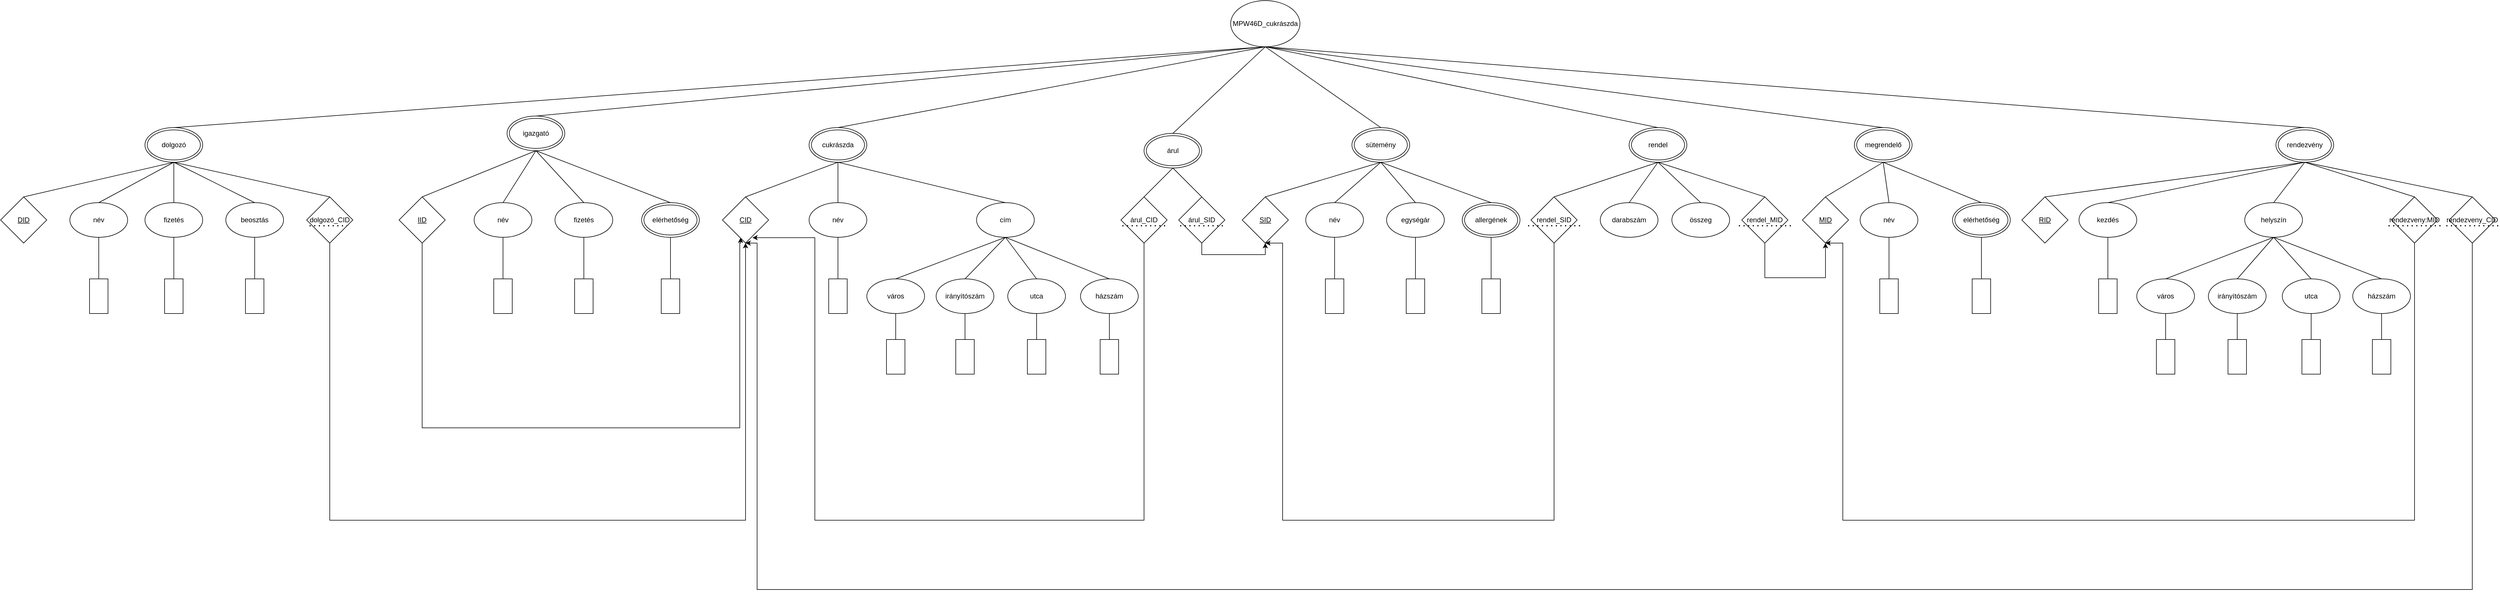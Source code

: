<mxfile version="22.1.5" type="device">
  <diagram name="1 oldal" id="kQyhqsLt1N4-YeRwnBx1">
    <mxGraphModel dx="5624" dy="2320" grid="1" gridSize="10" guides="1" tooltips="1" connect="1" arrows="1" fold="1" page="1" pageScale="1" pageWidth="827" pageHeight="1169" math="0" shadow="0">
      <root>
        <mxCell id="0" />
        <mxCell id="1" parent="0" />
        <mxCell id="gRaJhLfHDioGuFZC0slq-1" value="MPW46D_cukrászda" style="ellipse;whiteSpace=wrap;html=1;" vertex="1" parent="1">
          <mxGeometry x="790" y="20" width="120" height="80" as="geometry" />
        </mxCell>
        <mxCell id="gRaJhLfHDioGuFZC0slq-80" style="rounded=0;orthogonalLoop=1;jettySize=auto;html=1;exitX=0.5;exitY=0;exitDx=0;exitDy=0;entryX=0.5;entryY=1;entryDx=0;entryDy=0;endArrow=none;endFill=0;" edge="1" parent="1" source="gRaJhLfHDioGuFZC0slq-2" target="gRaJhLfHDioGuFZC0slq-10">
          <mxGeometry relative="1" as="geometry" />
        </mxCell>
        <mxCell id="gRaJhLfHDioGuFZC0slq-2" value="név" style="ellipse;whiteSpace=wrap;html=1;" vertex="1" parent="1">
          <mxGeometry x="60" y="370" width="100" height="60" as="geometry" />
        </mxCell>
        <mxCell id="gRaJhLfHDioGuFZC0slq-81" style="rounded=0;orthogonalLoop=1;jettySize=auto;html=1;exitX=0.5;exitY=0;exitDx=0;exitDy=0;entryX=0.5;entryY=1;entryDx=0;entryDy=0;endArrow=none;endFill=0;" edge="1" parent="1" source="gRaJhLfHDioGuFZC0slq-3" target="gRaJhLfHDioGuFZC0slq-10">
          <mxGeometry relative="1" as="geometry">
            <mxPoint x="200" y="320" as="targetPoint" />
          </mxGeometry>
        </mxCell>
        <mxCell id="gRaJhLfHDioGuFZC0slq-3" value="cím" style="ellipse;whiteSpace=wrap;html=1;" vertex="1" parent="1">
          <mxGeometry x="350" y="370" width="100" height="60" as="geometry" />
        </mxCell>
        <mxCell id="gRaJhLfHDioGuFZC0slq-63" style="rounded=0;orthogonalLoop=1;jettySize=auto;html=1;exitX=0.5;exitY=0;exitDx=0;exitDy=0;entryX=0.5;entryY=1;entryDx=0;entryDy=0;endArrow=none;endFill=0;" edge="1" parent="1" source="gRaJhLfHDioGuFZC0slq-4" target="gRaJhLfHDioGuFZC0slq-7">
          <mxGeometry relative="1" as="geometry" />
        </mxCell>
        <mxCell id="gRaJhLfHDioGuFZC0slq-4" value="név" style="ellipse;whiteSpace=wrap;html=1;" vertex="1" parent="1">
          <mxGeometry x="1880" y="370" width="100" height="60" as="geometry" />
        </mxCell>
        <mxCell id="gRaJhLfHDioGuFZC0slq-53" style="rounded=0;orthogonalLoop=1;jettySize=auto;html=1;exitX=0.5;exitY=0;exitDx=0;exitDy=0;entryX=0.5;entryY=1;entryDx=0;entryDy=0;endArrow=none;endFill=0;" edge="1" parent="1" source="gRaJhLfHDioGuFZC0slq-5" target="gRaJhLfHDioGuFZC0slq-8">
          <mxGeometry relative="1" as="geometry" />
        </mxCell>
        <mxCell id="gRaJhLfHDioGuFZC0slq-5" value="helyszín" style="ellipse;whiteSpace=wrap;html=1;" vertex="1" parent="1">
          <mxGeometry x="2546" y="370" width="100" height="60" as="geometry" />
        </mxCell>
        <mxCell id="gRaJhLfHDioGuFZC0slq-52" style="rounded=0;orthogonalLoop=1;jettySize=auto;html=1;exitX=0.5;exitY=0;exitDx=0;exitDy=0;entryX=0.5;entryY=1;entryDx=0;entryDy=0;endArrow=none;endFill=0;" edge="1" parent="1" source="gRaJhLfHDioGuFZC0slq-6" target="gRaJhLfHDioGuFZC0slq-8">
          <mxGeometry relative="1" as="geometry" />
        </mxCell>
        <mxCell id="gRaJhLfHDioGuFZC0slq-6" value="kezdés" style="ellipse;whiteSpace=wrap;html=1;" vertex="1" parent="1">
          <mxGeometry x="2259" y="370" width="100" height="60" as="geometry" />
        </mxCell>
        <mxCell id="gRaJhLfHDioGuFZC0slq-100" style="rounded=0;orthogonalLoop=1;jettySize=auto;html=1;exitX=0.5;exitY=0;exitDx=0;exitDy=0;entryX=0.5;entryY=1;entryDx=0;entryDy=0;endArrow=none;endFill=0;" edge="1" parent="1" source="gRaJhLfHDioGuFZC0slq-7" target="gRaJhLfHDioGuFZC0slq-1">
          <mxGeometry relative="1" as="geometry" />
        </mxCell>
        <mxCell id="gRaJhLfHDioGuFZC0slq-7" value="megrendelő" style="ellipse;shape=doubleEllipse;whiteSpace=wrap;html=1;" vertex="1" parent="1">
          <mxGeometry x="1870" y="240" width="100" height="60" as="geometry" />
        </mxCell>
        <mxCell id="gRaJhLfHDioGuFZC0slq-101" style="rounded=0;orthogonalLoop=1;jettySize=auto;html=1;exitX=0.5;exitY=0;exitDx=0;exitDy=0;entryX=0.5;entryY=1;entryDx=0;entryDy=0;endArrow=none;endFill=0;" edge="1" parent="1" source="gRaJhLfHDioGuFZC0slq-8" target="gRaJhLfHDioGuFZC0slq-1">
          <mxGeometry relative="1" as="geometry" />
        </mxCell>
        <mxCell id="gRaJhLfHDioGuFZC0slq-8" value="rendezvény" style="ellipse;shape=doubleEllipse;whiteSpace=wrap;html=1;" vertex="1" parent="1">
          <mxGeometry x="2600" y="240" width="100" height="60" as="geometry" />
        </mxCell>
        <mxCell id="gRaJhLfHDioGuFZC0slq-98" style="rounded=0;orthogonalLoop=1;jettySize=auto;html=1;exitX=0.5;exitY=0;exitDx=0;exitDy=0;entryX=0.5;entryY=1;entryDx=0;entryDy=0;endArrow=none;endFill=0;" edge="1" parent="1" source="gRaJhLfHDioGuFZC0slq-9" target="gRaJhLfHDioGuFZC0slq-1">
          <mxGeometry relative="1" as="geometry" />
        </mxCell>
        <mxCell id="gRaJhLfHDioGuFZC0slq-9" value="sütemény" style="ellipse;shape=doubleEllipse;whiteSpace=wrap;html=1;" vertex="1" parent="1">
          <mxGeometry x="1000" y="240" width="100" height="60" as="geometry" />
        </mxCell>
        <mxCell id="gRaJhLfHDioGuFZC0slq-96" style="rounded=0;orthogonalLoop=1;jettySize=auto;html=1;exitX=0.5;exitY=0;exitDx=0;exitDy=0;entryX=0.5;entryY=1;entryDx=0;entryDy=0;endArrow=none;endFill=0;" edge="1" parent="1" source="gRaJhLfHDioGuFZC0slq-10" target="gRaJhLfHDioGuFZC0slq-1">
          <mxGeometry relative="1" as="geometry" />
        </mxCell>
        <mxCell id="gRaJhLfHDioGuFZC0slq-10" value="cukrászda" style="ellipse;shape=doubleEllipse;whiteSpace=wrap;html=1;" vertex="1" parent="1">
          <mxGeometry x="60" y="240" width="100" height="60" as="geometry" />
        </mxCell>
        <mxCell id="gRaJhLfHDioGuFZC0slq-95" style="rounded=0;orthogonalLoop=1;jettySize=auto;html=1;exitX=0.5;exitY=0;exitDx=0;exitDy=0;entryX=0.5;entryY=1;entryDx=0;entryDy=0;endArrow=none;endFill=0;" edge="1" parent="1" source="gRaJhLfHDioGuFZC0slq-11" target="gRaJhLfHDioGuFZC0slq-1">
          <mxGeometry relative="1" as="geometry" />
        </mxCell>
        <mxCell id="gRaJhLfHDioGuFZC0slq-11" value="igazgató" style="ellipse;shape=doubleEllipse;whiteSpace=wrap;html=1;" vertex="1" parent="1">
          <mxGeometry x="-463" y="220" width="100" height="60" as="geometry" />
        </mxCell>
        <mxCell id="gRaJhLfHDioGuFZC0slq-94" style="rounded=0;orthogonalLoop=1;jettySize=auto;html=1;exitX=0.5;exitY=0;exitDx=0;exitDy=0;entryX=0.5;entryY=1;entryDx=0;entryDy=0;endArrow=none;endFill=0;" edge="1" parent="1" source="gRaJhLfHDioGuFZC0slq-12" target="gRaJhLfHDioGuFZC0slq-1">
          <mxGeometry relative="1" as="geometry" />
        </mxCell>
        <mxCell id="gRaJhLfHDioGuFZC0slq-12" value="dolgozó" style="ellipse;shape=doubleEllipse;whiteSpace=wrap;html=1;" vertex="1" parent="1">
          <mxGeometry x="-1090" y="240" width="100" height="60" as="geometry" />
        </mxCell>
        <mxCell id="gRaJhLfHDioGuFZC0slq-99" style="rounded=0;orthogonalLoop=1;jettySize=auto;html=1;exitX=0.5;exitY=0;exitDx=0;exitDy=0;entryX=0.5;entryY=1;entryDx=0;entryDy=0;endArrow=none;endFill=0;" edge="1" parent="1" source="gRaJhLfHDioGuFZC0slq-13" target="gRaJhLfHDioGuFZC0slq-1">
          <mxGeometry relative="1" as="geometry" />
        </mxCell>
        <mxCell id="gRaJhLfHDioGuFZC0slq-13" value="rendel" style="ellipse;shape=doubleEllipse;whiteSpace=wrap;html=1;" vertex="1" parent="1">
          <mxGeometry x="1480" y="240" width="100" height="60" as="geometry" />
        </mxCell>
        <mxCell id="gRaJhLfHDioGuFZC0slq-25" style="rounded=0;orthogonalLoop=1;jettySize=auto;html=1;exitX=0.5;exitY=0;exitDx=0;exitDy=0;entryX=0.5;entryY=1;entryDx=0;entryDy=0;endArrow=none;endFill=0;" edge="1" parent="1" source="gRaJhLfHDioGuFZC0slq-15" target="gRaJhLfHDioGuFZC0slq-12">
          <mxGeometry relative="1" as="geometry" />
        </mxCell>
        <mxCell id="gRaJhLfHDioGuFZC0slq-15" value="&lt;u&gt;DID&lt;/u&gt;" style="rhombus;whiteSpace=wrap;html=1;" vertex="1" parent="1">
          <mxGeometry x="-1340" y="360" width="80" height="80" as="geometry" />
        </mxCell>
        <mxCell id="gRaJhLfHDioGuFZC0slq-27" style="rounded=0;orthogonalLoop=1;jettySize=auto;html=1;exitX=0.5;exitY=0;exitDx=0;exitDy=0;entryX=0.5;entryY=1;entryDx=0;entryDy=0;endArrow=none;endFill=0;" edge="1" parent="1" source="gRaJhLfHDioGuFZC0slq-16" target="gRaJhLfHDioGuFZC0slq-11">
          <mxGeometry relative="1" as="geometry" />
        </mxCell>
        <mxCell id="gRaJhLfHDioGuFZC0slq-51" style="edgeStyle=orthogonalEdgeStyle;rounded=0;orthogonalLoop=1;jettySize=auto;html=1;exitX=0.5;exitY=1;exitDx=0;exitDy=0;entryX=0.393;entryY=0.883;entryDx=0;entryDy=0;entryPerimeter=0;" edge="1" parent="1" source="gRaJhLfHDioGuFZC0slq-16" target="gRaJhLfHDioGuFZC0slq-17">
          <mxGeometry relative="1" as="geometry">
            <Array as="points">
              <mxPoint x="-610" y="760" />
              <mxPoint x="-60" y="760" />
              <mxPoint x="-60" y="440" />
            </Array>
          </mxGeometry>
        </mxCell>
        <mxCell id="gRaJhLfHDioGuFZC0slq-16" value="&lt;u&gt;IID&lt;/u&gt;" style="rhombus;whiteSpace=wrap;html=1;" vertex="1" parent="1">
          <mxGeometry x="-650" y="360" width="80" height="80" as="geometry" />
        </mxCell>
        <mxCell id="gRaJhLfHDioGuFZC0slq-28" style="rounded=0;orthogonalLoop=1;jettySize=auto;html=1;exitX=0.5;exitY=0;exitDx=0;exitDy=0;entryX=0.5;entryY=1;entryDx=0;entryDy=0;endArrow=none;endFill=0;" edge="1" parent="1" source="gRaJhLfHDioGuFZC0slq-17" target="gRaJhLfHDioGuFZC0slq-10">
          <mxGeometry relative="1" as="geometry" />
        </mxCell>
        <mxCell id="gRaJhLfHDioGuFZC0slq-17" value="&lt;u&gt;CID&lt;/u&gt;" style="rhombus;whiteSpace=wrap;html=1;" vertex="1" parent="1">
          <mxGeometry x="-90" y="360" width="80" height="80" as="geometry" />
        </mxCell>
        <mxCell id="gRaJhLfHDioGuFZC0slq-29" style="rounded=0;orthogonalLoop=1;jettySize=auto;html=1;exitX=0.5;exitY=0;exitDx=0;exitDy=0;entryX=0.5;entryY=1;entryDx=0;entryDy=0;endArrow=none;endFill=0;" edge="1" parent="1" source="gRaJhLfHDioGuFZC0slq-18" target="gRaJhLfHDioGuFZC0slq-9">
          <mxGeometry relative="1" as="geometry" />
        </mxCell>
        <mxCell id="gRaJhLfHDioGuFZC0slq-18" value="&lt;u&gt;SID&lt;/u&gt;" style="rhombus;whiteSpace=wrap;html=1;" vertex="1" parent="1">
          <mxGeometry x="810" y="360" width="80" height="80" as="geometry" />
        </mxCell>
        <mxCell id="gRaJhLfHDioGuFZC0slq-30" style="rounded=0;orthogonalLoop=1;jettySize=auto;html=1;exitX=0.5;exitY=0;exitDx=0;exitDy=0;entryX=0.5;entryY=1;entryDx=0;entryDy=0;endArrow=none;endFill=0;" edge="1" parent="1" source="gRaJhLfHDioGuFZC0slq-19" target="gRaJhLfHDioGuFZC0slq-7">
          <mxGeometry relative="1" as="geometry" />
        </mxCell>
        <mxCell id="gRaJhLfHDioGuFZC0slq-19" value="&lt;u&gt;MID&lt;/u&gt;" style="rhombus;whiteSpace=wrap;html=1;" vertex="1" parent="1">
          <mxGeometry x="1780" y="360" width="80" height="80" as="geometry" />
        </mxCell>
        <mxCell id="gRaJhLfHDioGuFZC0slq-31" style="rounded=0;orthogonalLoop=1;jettySize=auto;html=1;exitX=0.5;exitY=0;exitDx=0;exitDy=0;entryX=0.5;entryY=1;entryDx=0;entryDy=0;endArrow=none;endFill=0;" edge="1" parent="1" source="gRaJhLfHDioGuFZC0slq-20" target="gRaJhLfHDioGuFZC0slq-8">
          <mxGeometry relative="1" as="geometry" />
        </mxCell>
        <mxCell id="gRaJhLfHDioGuFZC0slq-20" value="&lt;u&gt;RID&lt;/u&gt;" style="rhombus;whiteSpace=wrap;html=1;" vertex="1" parent="1">
          <mxGeometry x="2160" y="360" width="80" height="80" as="geometry" />
        </mxCell>
        <mxCell id="gRaJhLfHDioGuFZC0slq-22" style="edgeStyle=orthogonalEdgeStyle;rounded=0;orthogonalLoop=1;jettySize=auto;html=1;exitX=0.5;exitY=1;exitDx=0;exitDy=0;entryX=0.5;entryY=1;entryDx=0;entryDy=0;" edge="1" parent="1" source="gRaJhLfHDioGuFZC0slq-21" target="gRaJhLfHDioGuFZC0slq-17">
          <mxGeometry relative="1" as="geometry">
            <Array as="points">
              <mxPoint x="-770" y="920" />
              <mxPoint x="-50" y="920" />
            </Array>
          </mxGeometry>
        </mxCell>
        <mxCell id="gRaJhLfHDioGuFZC0slq-26" style="rounded=0;orthogonalLoop=1;jettySize=auto;html=1;exitX=0.5;exitY=0;exitDx=0;exitDy=0;entryX=0.5;entryY=1;entryDx=0;entryDy=0;endArrow=none;endFill=0;" edge="1" parent="1" source="gRaJhLfHDioGuFZC0slq-21" target="gRaJhLfHDioGuFZC0slq-12">
          <mxGeometry relative="1" as="geometry" />
        </mxCell>
        <mxCell id="gRaJhLfHDioGuFZC0slq-21" value="dolgozó_CID" style="rhombus;whiteSpace=wrap;html=1;" vertex="1" parent="1">
          <mxGeometry x="-810" y="360" width="80" height="80" as="geometry" />
        </mxCell>
        <mxCell id="gRaJhLfHDioGuFZC0slq-97" style="rounded=0;orthogonalLoop=1;jettySize=auto;html=1;exitX=0.5;exitY=0;exitDx=0;exitDy=0;entryX=0.5;entryY=1;entryDx=0;entryDy=0;endArrow=none;endFill=0;" edge="1" parent="1" source="gRaJhLfHDioGuFZC0slq-23" target="gRaJhLfHDioGuFZC0slq-1">
          <mxGeometry relative="1" as="geometry" />
        </mxCell>
        <mxCell id="gRaJhLfHDioGuFZC0slq-23" value="árul" style="ellipse;shape=doubleEllipse;whiteSpace=wrap;html=1;" vertex="1" parent="1">
          <mxGeometry x="640" y="250" width="100" height="60" as="geometry" />
        </mxCell>
        <mxCell id="gRaJhLfHDioGuFZC0slq-34" style="rounded=0;orthogonalLoop=1;jettySize=auto;html=1;exitX=0.5;exitY=0;exitDx=0;exitDy=0;entryX=0.5;entryY=1;entryDx=0;entryDy=0;endArrow=none;endFill=0;" edge="1" parent="1" source="gRaJhLfHDioGuFZC0slq-32" target="gRaJhLfHDioGuFZC0slq-23">
          <mxGeometry relative="1" as="geometry" />
        </mxCell>
        <mxCell id="gRaJhLfHDioGuFZC0slq-38" style="edgeStyle=orthogonalEdgeStyle;rounded=0;orthogonalLoop=1;jettySize=auto;html=1;exitX=0.5;exitY=1;exitDx=0;exitDy=0;entryX=0.649;entryY=0.883;entryDx=0;entryDy=0;entryPerimeter=0;" edge="1" parent="1" source="gRaJhLfHDioGuFZC0slq-32" target="gRaJhLfHDioGuFZC0slq-17">
          <mxGeometry relative="1" as="geometry">
            <Array as="points">
              <mxPoint x="640" y="920" />
              <mxPoint x="70" y="920" />
              <mxPoint x="70" y="431" />
            </Array>
          </mxGeometry>
        </mxCell>
        <mxCell id="gRaJhLfHDioGuFZC0slq-32" value="árul_CID" style="rhombus;whiteSpace=wrap;html=1;" vertex="1" parent="1">
          <mxGeometry x="600" y="360" width="80" height="80" as="geometry" />
        </mxCell>
        <mxCell id="gRaJhLfHDioGuFZC0slq-35" style="rounded=0;orthogonalLoop=1;jettySize=auto;html=1;exitX=0.5;exitY=0;exitDx=0;exitDy=0;endArrow=none;endFill=0;entryX=0.5;entryY=1;entryDx=0;entryDy=0;" edge="1" parent="1" source="gRaJhLfHDioGuFZC0slq-33" target="gRaJhLfHDioGuFZC0slq-23">
          <mxGeometry relative="1" as="geometry" />
        </mxCell>
        <mxCell id="gRaJhLfHDioGuFZC0slq-37" style="edgeStyle=orthogonalEdgeStyle;rounded=0;orthogonalLoop=1;jettySize=auto;html=1;exitX=0.5;exitY=1;exitDx=0;exitDy=0;entryX=0.5;entryY=1;entryDx=0;entryDy=0;" edge="1" parent="1" source="gRaJhLfHDioGuFZC0slq-33" target="gRaJhLfHDioGuFZC0slq-18">
          <mxGeometry relative="1" as="geometry" />
        </mxCell>
        <mxCell id="gRaJhLfHDioGuFZC0slq-33" value="árul_SID" style="rhombus;whiteSpace=wrap;html=1;" vertex="1" parent="1">
          <mxGeometry x="700" y="360" width="80" height="80" as="geometry" />
        </mxCell>
        <mxCell id="gRaJhLfHDioGuFZC0slq-41" style="rounded=0;orthogonalLoop=1;jettySize=auto;html=1;exitX=0.5;exitY=0;exitDx=0;exitDy=0;entryX=0.5;entryY=1;entryDx=0;entryDy=0;endArrow=none;endFill=0;" edge="1" parent="1" source="gRaJhLfHDioGuFZC0slq-39" target="gRaJhLfHDioGuFZC0slq-13">
          <mxGeometry relative="1" as="geometry" />
        </mxCell>
        <mxCell id="gRaJhLfHDioGuFZC0slq-43" style="edgeStyle=orthogonalEdgeStyle;rounded=0;orthogonalLoop=1;jettySize=auto;html=1;exitX=0.5;exitY=1;exitDx=0;exitDy=0;entryX=0.5;entryY=1;entryDx=0;entryDy=0;" edge="1" parent="1" source="gRaJhLfHDioGuFZC0slq-39" target="gRaJhLfHDioGuFZC0slq-18">
          <mxGeometry relative="1" as="geometry">
            <Array as="points">
              <mxPoint x="1350" y="920" />
              <mxPoint x="880" y="920" />
              <mxPoint x="880" y="440" />
            </Array>
          </mxGeometry>
        </mxCell>
        <mxCell id="gRaJhLfHDioGuFZC0slq-39" value="rendel_SID" style="rhombus;whiteSpace=wrap;html=1;" vertex="1" parent="1">
          <mxGeometry x="1310" y="360" width="80" height="80" as="geometry" />
        </mxCell>
        <mxCell id="gRaJhLfHDioGuFZC0slq-42" style="rounded=0;orthogonalLoop=1;jettySize=auto;html=1;exitX=0.5;exitY=0;exitDx=0;exitDy=0;endArrow=none;endFill=0;entryX=0.5;entryY=1;entryDx=0;entryDy=0;" edge="1" parent="1" source="gRaJhLfHDioGuFZC0slq-40" target="gRaJhLfHDioGuFZC0slq-13">
          <mxGeometry relative="1" as="geometry">
            <mxPoint x="1180" y="320" as="targetPoint" />
          </mxGeometry>
        </mxCell>
        <mxCell id="gRaJhLfHDioGuFZC0slq-44" style="edgeStyle=orthogonalEdgeStyle;rounded=0;orthogonalLoop=1;jettySize=auto;html=1;exitX=0.5;exitY=1;exitDx=0;exitDy=0;entryX=0.5;entryY=1;entryDx=0;entryDy=0;" edge="1" parent="1" source="gRaJhLfHDioGuFZC0slq-40" target="gRaJhLfHDioGuFZC0slq-19">
          <mxGeometry relative="1" as="geometry">
            <Array as="points">
              <mxPoint x="1715" y="500" />
              <mxPoint x="1820" y="500" />
            </Array>
          </mxGeometry>
        </mxCell>
        <mxCell id="gRaJhLfHDioGuFZC0slq-40" value="rendel_MID" style="rhombus;whiteSpace=wrap;html=1;" vertex="1" parent="1">
          <mxGeometry x="1675" y="360" width="80" height="80" as="geometry" />
        </mxCell>
        <mxCell id="gRaJhLfHDioGuFZC0slq-46" style="rounded=0;orthogonalLoop=1;jettySize=auto;html=1;exitX=0.5;exitY=0;exitDx=0;exitDy=0;entryX=0.5;entryY=1;entryDx=0;entryDy=0;endArrow=none;endFill=0;" edge="1" parent="1" source="gRaJhLfHDioGuFZC0slq-45" target="gRaJhLfHDioGuFZC0slq-8">
          <mxGeometry relative="1" as="geometry" />
        </mxCell>
        <mxCell id="gRaJhLfHDioGuFZC0slq-47" style="edgeStyle=orthogonalEdgeStyle;rounded=0;orthogonalLoop=1;jettySize=auto;html=1;exitX=0.5;exitY=1;exitDx=0;exitDy=0;entryX=0.5;entryY=1;entryDx=0;entryDy=0;" edge="1" parent="1" source="gRaJhLfHDioGuFZC0slq-45" target="gRaJhLfHDioGuFZC0slq-19">
          <mxGeometry relative="1" as="geometry">
            <Array as="points">
              <mxPoint x="2840" y="920" />
              <mxPoint x="1850" y="920" />
              <mxPoint x="1850" y="440" />
            </Array>
          </mxGeometry>
        </mxCell>
        <mxCell id="gRaJhLfHDioGuFZC0slq-45" value="rendezveny:MID" style="rhombus;whiteSpace=wrap;html=1;" vertex="1" parent="1">
          <mxGeometry x="2800" y="360" width="80" height="80" as="geometry" />
        </mxCell>
        <mxCell id="gRaJhLfHDioGuFZC0slq-49" style="rounded=0;orthogonalLoop=1;jettySize=auto;html=1;exitX=0.5;exitY=0;exitDx=0;exitDy=0;entryX=0.5;entryY=1;entryDx=0;entryDy=0;endArrow=none;endFill=0;" edge="1" parent="1" source="gRaJhLfHDioGuFZC0slq-48" target="gRaJhLfHDioGuFZC0slq-8">
          <mxGeometry relative="1" as="geometry" />
        </mxCell>
        <mxCell id="gRaJhLfHDioGuFZC0slq-50" style="edgeStyle=orthogonalEdgeStyle;rounded=0;orthogonalLoop=1;jettySize=auto;html=1;exitX=0.5;exitY=1;exitDx=0;exitDy=0;entryX=0.5;entryY=1;entryDx=0;entryDy=0;" edge="1" parent="1" source="gRaJhLfHDioGuFZC0slq-48" target="gRaJhLfHDioGuFZC0slq-17">
          <mxGeometry relative="1" as="geometry">
            <Array as="points">
              <mxPoint x="2940" y="1040" />
              <mxPoint x="-30" y="1040" />
              <mxPoint x="-30" y="440" />
            </Array>
          </mxGeometry>
        </mxCell>
        <mxCell id="gRaJhLfHDioGuFZC0slq-48" value="rendezveny_CID" style="rhombus;whiteSpace=wrap;html=1;" vertex="1" parent="1">
          <mxGeometry x="2900" y="360" width="80" height="80" as="geometry" />
        </mxCell>
        <mxCell id="gRaJhLfHDioGuFZC0slq-61" style="rounded=0;orthogonalLoop=1;jettySize=auto;html=1;exitX=0.5;exitY=0;exitDx=0;exitDy=0;endArrow=none;endFill=0;entryX=0.5;entryY=1;entryDx=0;entryDy=0;" edge="1" parent="1" source="gRaJhLfHDioGuFZC0slq-54" target="gRaJhLfHDioGuFZC0slq-5">
          <mxGeometry relative="1" as="geometry">
            <mxPoint x="2620" y="415" as="targetPoint" />
          </mxGeometry>
        </mxCell>
        <mxCell id="gRaJhLfHDioGuFZC0slq-54" value="házszám" style="ellipse;whiteSpace=wrap;html=1;" vertex="1" parent="1">
          <mxGeometry x="2733" y="502" width="100" height="60" as="geometry" />
        </mxCell>
        <mxCell id="gRaJhLfHDioGuFZC0slq-60" style="rounded=0;orthogonalLoop=1;jettySize=auto;html=1;exitX=0.5;exitY=0;exitDx=0;exitDy=0;endArrow=none;endFill=0;entryX=0.5;entryY=1;entryDx=0;entryDy=0;" edge="1" parent="1" source="gRaJhLfHDioGuFZC0slq-55" target="gRaJhLfHDioGuFZC0slq-5">
          <mxGeometry relative="1" as="geometry">
            <mxPoint x="2620" y="415" as="targetPoint" />
          </mxGeometry>
        </mxCell>
        <mxCell id="gRaJhLfHDioGuFZC0slq-55" value="utca" style="ellipse;whiteSpace=wrap;html=1;" vertex="1" parent="1">
          <mxGeometry x="2611" y="502" width="100" height="60" as="geometry" />
        </mxCell>
        <mxCell id="gRaJhLfHDioGuFZC0slq-59" style="rounded=0;orthogonalLoop=1;jettySize=auto;html=1;exitX=0.5;exitY=0;exitDx=0;exitDy=0;endArrow=none;endFill=0;entryX=0.5;entryY=1;entryDx=0;entryDy=0;" edge="1" parent="1" source="gRaJhLfHDioGuFZC0slq-56" target="gRaJhLfHDioGuFZC0slq-5">
          <mxGeometry relative="1" as="geometry">
            <mxPoint x="2620" y="415" as="targetPoint" />
          </mxGeometry>
        </mxCell>
        <mxCell id="gRaJhLfHDioGuFZC0slq-56" value="irányítószám" style="ellipse;whiteSpace=wrap;html=1;" vertex="1" parent="1">
          <mxGeometry x="2483" y="502" width="100" height="60" as="geometry" />
        </mxCell>
        <mxCell id="gRaJhLfHDioGuFZC0slq-58" style="rounded=0;orthogonalLoop=1;jettySize=auto;html=1;exitX=0.5;exitY=0;exitDx=0;exitDy=0;entryX=0.5;entryY=1;entryDx=0;entryDy=0;endArrow=none;endFill=0;" edge="1" parent="1" source="gRaJhLfHDioGuFZC0slq-57" target="gRaJhLfHDioGuFZC0slq-5">
          <mxGeometry relative="1" as="geometry" />
        </mxCell>
        <mxCell id="gRaJhLfHDioGuFZC0slq-57" value="város" style="ellipse;whiteSpace=wrap;html=1;" vertex="1" parent="1">
          <mxGeometry x="2359" y="502" width="100" height="60" as="geometry" />
        </mxCell>
        <mxCell id="gRaJhLfHDioGuFZC0slq-64" style="rounded=0;orthogonalLoop=1;jettySize=auto;html=1;exitX=0.5;exitY=0;exitDx=0;exitDy=0;entryX=0.5;entryY=1;entryDx=0;entryDy=0;endArrow=none;endFill=0;" edge="1" parent="1" source="gRaJhLfHDioGuFZC0slq-62" target="gRaJhLfHDioGuFZC0slq-7">
          <mxGeometry relative="1" as="geometry" />
        </mxCell>
        <mxCell id="gRaJhLfHDioGuFZC0slq-62" value="elérhetőség" style="ellipse;shape=doubleEllipse;whiteSpace=wrap;html=1;" vertex="1" parent="1">
          <mxGeometry x="2040" y="370" width="100" height="60" as="geometry" />
        </mxCell>
        <mxCell id="gRaJhLfHDioGuFZC0slq-69" style="rounded=0;orthogonalLoop=1;jettySize=auto;html=1;exitX=0.5;exitY=0;exitDx=0;exitDy=0;entryX=0.5;entryY=1;entryDx=0;entryDy=0;endArrow=none;endFill=0;" edge="1" parent="1" source="gRaJhLfHDioGuFZC0slq-65" target="gRaJhLfHDioGuFZC0slq-9">
          <mxGeometry relative="1" as="geometry" />
        </mxCell>
        <mxCell id="gRaJhLfHDioGuFZC0slq-65" value="név" style="ellipse;whiteSpace=wrap;html=1;" vertex="1" parent="1">
          <mxGeometry x="920" y="370" width="100" height="60" as="geometry" />
        </mxCell>
        <mxCell id="gRaJhLfHDioGuFZC0slq-70" style="rounded=0;orthogonalLoop=1;jettySize=auto;html=1;exitX=0.5;exitY=0;exitDx=0;exitDy=0;endArrow=none;endFill=0;entryX=0.5;entryY=1;entryDx=0;entryDy=0;" edge="1" parent="1" source="gRaJhLfHDioGuFZC0slq-66" target="gRaJhLfHDioGuFZC0slq-9">
          <mxGeometry relative="1" as="geometry">
            <mxPoint x="1060" y="340" as="targetPoint" />
          </mxGeometry>
        </mxCell>
        <mxCell id="gRaJhLfHDioGuFZC0slq-66" value="egységár" style="ellipse;whiteSpace=wrap;html=1;" vertex="1" parent="1">
          <mxGeometry x="1060" y="370" width="100" height="60" as="geometry" />
        </mxCell>
        <mxCell id="gRaJhLfHDioGuFZC0slq-77" style="rounded=0;orthogonalLoop=1;jettySize=auto;html=1;exitX=0.5;exitY=0;exitDx=0;exitDy=0;entryX=0.5;entryY=1;entryDx=0;entryDy=0;endArrow=none;endFill=0;" edge="1" parent="1" source="gRaJhLfHDioGuFZC0slq-67" target="gRaJhLfHDioGuFZC0slq-3">
          <mxGeometry relative="1" as="geometry" />
        </mxCell>
        <mxCell id="gRaJhLfHDioGuFZC0slq-67" value="irányítószám" style="ellipse;whiteSpace=wrap;html=1;" vertex="1" parent="1">
          <mxGeometry x="280" y="502" width="100" height="60" as="geometry" />
        </mxCell>
        <mxCell id="gRaJhLfHDioGuFZC0slq-71" style="rounded=0;orthogonalLoop=1;jettySize=auto;html=1;exitX=0.5;exitY=0;exitDx=0;exitDy=0;entryX=0.5;entryY=1;entryDx=0;entryDy=0;endArrow=none;endFill=0;" edge="1" parent="1" source="gRaJhLfHDioGuFZC0slq-68" target="gRaJhLfHDioGuFZC0slq-9">
          <mxGeometry relative="1" as="geometry" />
        </mxCell>
        <mxCell id="gRaJhLfHDioGuFZC0slq-68" value="allergének" style="ellipse;shape=doubleEllipse;whiteSpace=wrap;html=1;" vertex="1" parent="1">
          <mxGeometry x="1191" y="370" width="100" height="60" as="geometry" />
        </mxCell>
        <mxCell id="gRaJhLfHDioGuFZC0slq-76" style="rounded=0;orthogonalLoop=1;jettySize=auto;html=1;exitX=0.5;exitY=0;exitDx=0;exitDy=0;entryX=0.5;entryY=1;entryDx=0;entryDy=0;endArrow=none;endFill=0;" edge="1" parent="1" source="gRaJhLfHDioGuFZC0slq-73" target="gRaJhLfHDioGuFZC0slq-3">
          <mxGeometry relative="1" as="geometry" />
        </mxCell>
        <mxCell id="gRaJhLfHDioGuFZC0slq-73" value="város" style="ellipse;whiteSpace=wrap;html=1;" vertex="1" parent="1">
          <mxGeometry x="160" y="502" width="100" height="60" as="geometry" />
        </mxCell>
        <mxCell id="gRaJhLfHDioGuFZC0slq-78" style="rounded=0;orthogonalLoop=1;jettySize=auto;html=1;exitX=0.5;exitY=0;exitDx=0;exitDy=0;entryX=0.5;entryY=1;entryDx=0;entryDy=0;endArrow=none;endFill=0;" edge="1" parent="1" source="gRaJhLfHDioGuFZC0slq-74" target="gRaJhLfHDioGuFZC0slq-3">
          <mxGeometry relative="1" as="geometry" />
        </mxCell>
        <mxCell id="gRaJhLfHDioGuFZC0slq-74" value="utca" style="ellipse;whiteSpace=wrap;html=1;" vertex="1" parent="1">
          <mxGeometry x="404" y="502" width="100" height="60" as="geometry" />
        </mxCell>
        <mxCell id="gRaJhLfHDioGuFZC0slq-79" style="rounded=0;orthogonalLoop=1;jettySize=auto;html=1;exitX=0.5;exitY=0;exitDx=0;exitDy=0;entryX=0.5;entryY=1;entryDx=0;entryDy=0;endArrow=none;endFill=0;" edge="1" parent="1" source="gRaJhLfHDioGuFZC0slq-75" target="gRaJhLfHDioGuFZC0slq-3">
          <mxGeometry relative="1" as="geometry" />
        </mxCell>
        <mxCell id="gRaJhLfHDioGuFZC0slq-75" value="házszám" style="ellipse;whiteSpace=wrap;html=1;" vertex="1" parent="1">
          <mxGeometry x="530" y="502" width="100" height="60" as="geometry" />
        </mxCell>
        <mxCell id="gRaJhLfHDioGuFZC0slq-85" style="rounded=0;orthogonalLoop=1;jettySize=auto;html=1;exitX=0.5;exitY=0;exitDx=0;exitDy=0;entryX=0.5;entryY=1;entryDx=0;entryDy=0;endArrow=none;endFill=0;" edge="1" parent="1" source="gRaJhLfHDioGuFZC0slq-82" target="gRaJhLfHDioGuFZC0slq-11">
          <mxGeometry relative="1" as="geometry" />
        </mxCell>
        <mxCell id="gRaJhLfHDioGuFZC0slq-82" value="név" style="ellipse;whiteSpace=wrap;html=1;" vertex="1" parent="1">
          <mxGeometry x="-520" y="370" width="100" height="60" as="geometry" />
        </mxCell>
        <mxCell id="gRaJhLfHDioGuFZC0slq-86" style="rounded=0;orthogonalLoop=1;jettySize=auto;html=1;exitX=0.5;exitY=0;exitDx=0;exitDy=0;entryX=0.5;entryY=1;entryDx=0;entryDy=0;endArrow=none;endFill=0;" edge="1" parent="1" source="gRaJhLfHDioGuFZC0slq-83" target="gRaJhLfHDioGuFZC0slq-11">
          <mxGeometry relative="1" as="geometry">
            <mxPoint x="-350" y="310" as="targetPoint" />
          </mxGeometry>
        </mxCell>
        <mxCell id="gRaJhLfHDioGuFZC0slq-83" value="fizetés" style="ellipse;whiteSpace=wrap;html=1;" vertex="1" parent="1">
          <mxGeometry x="-380" y="370" width="100" height="60" as="geometry" />
        </mxCell>
        <mxCell id="gRaJhLfHDioGuFZC0slq-87" style="rounded=0;orthogonalLoop=1;jettySize=auto;html=1;exitX=0.5;exitY=0;exitDx=0;exitDy=0;entryX=0.5;entryY=1;entryDx=0;entryDy=0;endArrow=none;endFill=0;" edge="1" parent="1" source="gRaJhLfHDioGuFZC0slq-84" target="gRaJhLfHDioGuFZC0slq-11">
          <mxGeometry relative="1" as="geometry" />
        </mxCell>
        <mxCell id="gRaJhLfHDioGuFZC0slq-84" value="elérhetőség" style="ellipse;shape=doubleEllipse;whiteSpace=wrap;html=1;" vertex="1" parent="1">
          <mxGeometry x="-230" y="370" width="100" height="60" as="geometry" />
        </mxCell>
        <mxCell id="gRaJhLfHDioGuFZC0slq-91" style="rounded=0;orthogonalLoop=1;jettySize=auto;html=1;exitX=0.5;exitY=0;exitDx=0;exitDy=0;entryX=0.5;entryY=1;entryDx=0;entryDy=0;endArrow=none;endFill=0;" edge="1" parent="1" source="gRaJhLfHDioGuFZC0slq-88" target="gRaJhLfHDioGuFZC0slq-12">
          <mxGeometry relative="1" as="geometry" />
        </mxCell>
        <mxCell id="gRaJhLfHDioGuFZC0slq-88" value="név" style="ellipse;whiteSpace=wrap;html=1;" vertex="1" parent="1">
          <mxGeometry x="-1220" y="370" width="100" height="60" as="geometry" />
        </mxCell>
        <mxCell id="gRaJhLfHDioGuFZC0slq-92" style="rounded=0;orthogonalLoop=1;jettySize=auto;html=1;exitX=0.5;exitY=0;exitDx=0;exitDy=0;entryX=0.5;entryY=1;entryDx=0;entryDy=0;endArrow=none;endFill=0;" edge="1" parent="1" source="gRaJhLfHDioGuFZC0slq-89" target="gRaJhLfHDioGuFZC0slq-12">
          <mxGeometry relative="1" as="geometry" />
        </mxCell>
        <mxCell id="gRaJhLfHDioGuFZC0slq-89" value="fizetés" style="ellipse;whiteSpace=wrap;html=1;" vertex="1" parent="1">
          <mxGeometry x="-1090" y="370" width="100" height="60" as="geometry" />
        </mxCell>
        <mxCell id="gRaJhLfHDioGuFZC0slq-93" style="rounded=0;orthogonalLoop=1;jettySize=auto;html=1;exitX=0.5;exitY=0;exitDx=0;exitDy=0;entryX=0.5;entryY=1;entryDx=0;entryDy=0;endArrow=none;endFill=0;" edge="1" parent="1" source="gRaJhLfHDioGuFZC0slq-90" target="gRaJhLfHDioGuFZC0slq-12">
          <mxGeometry relative="1" as="geometry" />
        </mxCell>
        <mxCell id="gRaJhLfHDioGuFZC0slq-90" value="beosztás" style="ellipse;whiteSpace=wrap;html=1;" vertex="1" parent="1">
          <mxGeometry x="-950" y="370" width="100" height="60" as="geometry" />
        </mxCell>
        <mxCell id="gRaJhLfHDioGuFZC0slq-107" style="edgeStyle=orthogonalEdgeStyle;rounded=0;orthogonalLoop=1;jettySize=auto;html=1;exitX=0.5;exitY=0;exitDx=0;exitDy=0;entryX=0.5;entryY=1;entryDx=0;entryDy=0;endArrow=none;endFill=0;" edge="1" parent="1" source="gRaJhLfHDioGuFZC0slq-102" target="gRaJhLfHDioGuFZC0slq-57">
          <mxGeometry relative="1" as="geometry" />
        </mxCell>
        <mxCell id="gRaJhLfHDioGuFZC0slq-102" value="" style="rounded=0;whiteSpace=wrap;html=1;" vertex="1" parent="1">
          <mxGeometry x="2393" y="607" width="32" height="60" as="geometry" />
        </mxCell>
        <mxCell id="gRaJhLfHDioGuFZC0slq-108" style="edgeStyle=orthogonalEdgeStyle;rounded=0;orthogonalLoop=1;jettySize=auto;html=1;exitX=0.5;exitY=0;exitDx=0;exitDy=0;entryX=0.5;entryY=1;entryDx=0;entryDy=0;endArrow=none;endFill=0;" edge="1" parent="1" source="gRaJhLfHDioGuFZC0slq-103" target="gRaJhLfHDioGuFZC0slq-56">
          <mxGeometry relative="1" as="geometry" />
        </mxCell>
        <mxCell id="gRaJhLfHDioGuFZC0slq-103" value="" style="rounded=0;whiteSpace=wrap;html=1;" vertex="1" parent="1">
          <mxGeometry x="2517" y="607" width="32" height="60" as="geometry" />
        </mxCell>
        <mxCell id="gRaJhLfHDioGuFZC0slq-109" style="edgeStyle=orthogonalEdgeStyle;rounded=0;orthogonalLoop=1;jettySize=auto;html=1;exitX=0.5;exitY=0;exitDx=0;exitDy=0;entryX=0.5;entryY=1;entryDx=0;entryDy=0;endArrow=none;endFill=0;" edge="1" parent="1" source="gRaJhLfHDioGuFZC0slq-104" target="gRaJhLfHDioGuFZC0slq-55">
          <mxGeometry relative="1" as="geometry" />
        </mxCell>
        <mxCell id="gRaJhLfHDioGuFZC0slq-104" value="" style="rounded=0;whiteSpace=wrap;html=1;" vertex="1" parent="1">
          <mxGeometry x="2645" y="607" width="32" height="60" as="geometry" />
        </mxCell>
        <mxCell id="gRaJhLfHDioGuFZC0slq-110" style="edgeStyle=orthogonalEdgeStyle;rounded=0;orthogonalLoop=1;jettySize=auto;html=1;exitX=0.5;exitY=0;exitDx=0;exitDy=0;entryX=0.5;entryY=1;entryDx=0;entryDy=0;endArrow=none;endFill=0;" edge="1" parent="1" source="gRaJhLfHDioGuFZC0slq-105" target="gRaJhLfHDioGuFZC0slq-54">
          <mxGeometry relative="1" as="geometry" />
        </mxCell>
        <mxCell id="gRaJhLfHDioGuFZC0slq-105" value="" style="rounded=0;whiteSpace=wrap;html=1;" vertex="1" parent="1">
          <mxGeometry x="2767" y="607" width="32" height="60" as="geometry" />
        </mxCell>
        <mxCell id="gRaJhLfHDioGuFZC0slq-112" style="edgeStyle=orthogonalEdgeStyle;rounded=0;orthogonalLoop=1;jettySize=auto;html=1;exitX=0.5;exitY=0;exitDx=0;exitDy=0;entryX=0.5;entryY=1;entryDx=0;entryDy=0;endArrow=none;endFill=0;" edge="1" parent="1" source="gRaJhLfHDioGuFZC0slq-111" target="gRaJhLfHDioGuFZC0slq-6">
          <mxGeometry relative="1" as="geometry" />
        </mxCell>
        <mxCell id="gRaJhLfHDioGuFZC0slq-111" value="" style="rounded=0;whiteSpace=wrap;html=1;" vertex="1" parent="1">
          <mxGeometry x="2293" y="502" width="32" height="60" as="geometry" />
        </mxCell>
        <mxCell id="gRaJhLfHDioGuFZC0slq-116" style="edgeStyle=orthogonalEdgeStyle;rounded=0;orthogonalLoop=1;jettySize=auto;html=1;exitX=0.5;exitY=0;exitDx=0;exitDy=0;entryX=0.5;entryY=1;entryDx=0;entryDy=0;endArrow=none;endFill=0;" edge="1" parent="1" source="gRaJhLfHDioGuFZC0slq-113" target="gRaJhLfHDioGuFZC0slq-4">
          <mxGeometry relative="1" as="geometry" />
        </mxCell>
        <mxCell id="gRaJhLfHDioGuFZC0slq-113" value="" style="rounded=0;whiteSpace=wrap;html=1;" vertex="1" parent="1">
          <mxGeometry x="1914" y="502" width="32" height="60" as="geometry" />
        </mxCell>
        <mxCell id="gRaJhLfHDioGuFZC0slq-115" style="edgeStyle=orthogonalEdgeStyle;rounded=0;orthogonalLoop=1;jettySize=auto;html=1;exitX=0.5;exitY=0;exitDx=0;exitDy=0;entryX=0.5;entryY=1;entryDx=0;entryDy=0;endArrow=none;endFill=0;" edge="1" parent="1" source="gRaJhLfHDioGuFZC0slq-114" target="gRaJhLfHDioGuFZC0slq-62">
          <mxGeometry relative="1" as="geometry" />
        </mxCell>
        <mxCell id="gRaJhLfHDioGuFZC0slq-114" value="" style="rounded=0;whiteSpace=wrap;html=1;" vertex="1" parent="1">
          <mxGeometry x="2074" y="502" width="32" height="60" as="geometry" />
        </mxCell>
        <mxCell id="gRaJhLfHDioGuFZC0slq-122" style="edgeStyle=orthogonalEdgeStyle;rounded=0;orthogonalLoop=1;jettySize=auto;html=1;exitX=0.5;exitY=0;exitDx=0;exitDy=0;entryX=0.5;entryY=1;entryDx=0;entryDy=0;endArrow=none;endFill=0;" edge="1" parent="1" source="gRaJhLfHDioGuFZC0slq-117" target="gRaJhLfHDioGuFZC0slq-68">
          <mxGeometry relative="1" as="geometry" />
        </mxCell>
        <mxCell id="gRaJhLfHDioGuFZC0slq-117" value="" style="rounded=0;whiteSpace=wrap;html=1;" vertex="1" parent="1">
          <mxGeometry x="1225" y="502" width="32" height="60" as="geometry" />
        </mxCell>
        <mxCell id="gRaJhLfHDioGuFZC0slq-123" style="edgeStyle=orthogonalEdgeStyle;rounded=0;orthogonalLoop=1;jettySize=auto;html=1;exitX=0.5;exitY=0;exitDx=0;exitDy=0;entryX=0.5;entryY=1;entryDx=0;entryDy=0;endArrow=none;endFill=0;" edge="1" parent="1" source="gRaJhLfHDioGuFZC0slq-118" target="gRaJhLfHDioGuFZC0slq-66">
          <mxGeometry relative="1" as="geometry" />
        </mxCell>
        <mxCell id="gRaJhLfHDioGuFZC0slq-118" value="" style="rounded=0;whiteSpace=wrap;html=1;" vertex="1" parent="1">
          <mxGeometry x="1094" y="502" width="32" height="60" as="geometry" />
        </mxCell>
        <mxCell id="gRaJhLfHDioGuFZC0slq-124" style="edgeStyle=orthogonalEdgeStyle;rounded=0;orthogonalLoop=1;jettySize=auto;html=1;exitX=0.5;exitY=0;exitDx=0;exitDy=0;entryX=0.5;entryY=1;entryDx=0;entryDy=0;endArrow=none;endFill=0;" edge="1" parent="1" source="gRaJhLfHDioGuFZC0slq-119" target="gRaJhLfHDioGuFZC0slq-65">
          <mxGeometry relative="1" as="geometry" />
        </mxCell>
        <mxCell id="gRaJhLfHDioGuFZC0slq-119" value="" style="rounded=0;whiteSpace=wrap;html=1;" vertex="1" parent="1">
          <mxGeometry x="954" y="502" width="32" height="60" as="geometry" />
        </mxCell>
        <mxCell id="gRaJhLfHDioGuFZC0slq-132" style="edgeStyle=orthogonalEdgeStyle;rounded=0;orthogonalLoop=1;jettySize=auto;html=1;exitX=0.5;exitY=0;exitDx=0;exitDy=0;entryX=0.5;entryY=1;entryDx=0;entryDy=0;endArrow=none;endFill=0;" edge="1" parent="1" source="gRaJhLfHDioGuFZC0slq-125" target="gRaJhLfHDioGuFZC0slq-73">
          <mxGeometry relative="1" as="geometry" />
        </mxCell>
        <mxCell id="gRaJhLfHDioGuFZC0slq-125" value="" style="rounded=0;whiteSpace=wrap;html=1;" vertex="1" parent="1">
          <mxGeometry x="194" y="607" width="32" height="60" as="geometry" />
        </mxCell>
        <mxCell id="gRaJhLfHDioGuFZC0slq-133" style="edgeStyle=orthogonalEdgeStyle;rounded=0;orthogonalLoop=1;jettySize=auto;html=1;exitX=0.5;exitY=0;exitDx=0;exitDy=0;entryX=0.5;entryY=1;entryDx=0;entryDy=0;endArrow=none;endFill=0;" edge="1" parent="1" source="gRaJhLfHDioGuFZC0slq-126" target="gRaJhLfHDioGuFZC0slq-67">
          <mxGeometry relative="1" as="geometry" />
        </mxCell>
        <mxCell id="gRaJhLfHDioGuFZC0slq-126" value="" style="rounded=0;whiteSpace=wrap;html=1;" vertex="1" parent="1">
          <mxGeometry x="314" y="607" width="32" height="60" as="geometry" />
        </mxCell>
        <mxCell id="gRaJhLfHDioGuFZC0slq-134" style="edgeStyle=orthogonalEdgeStyle;rounded=0;orthogonalLoop=1;jettySize=auto;html=1;exitX=0.5;exitY=0;exitDx=0;exitDy=0;entryX=0.5;entryY=1;entryDx=0;entryDy=0;endArrow=none;endFill=0;" edge="1" parent="1" source="gRaJhLfHDioGuFZC0slq-127" target="gRaJhLfHDioGuFZC0slq-74">
          <mxGeometry relative="1" as="geometry" />
        </mxCell>
        <mxCell id="gRaJhLfHDioGuFZC0slq-127" value="" style="rounded=0;whiteSpace=wrap;html=1;" vertex="1" parent="1">
          <mxGeometry x="438" y="607" width="32" height="60" as="geometry" />
        </mxCell>
        <mxCell id="gRaJhLfHDioGuFZC0slq-135" style="edgeStyle=orthogonalEdgeStyle;rounded=0;orthogonalLoop=1;jettySize=auto;html=1;exitX=0.5;exitY=0;exitDx=0;exitDy=0;entryX=0.5;entryY=1;entryDx=0;entryDy=0;endArrow=none;endFill=0;" edge="1" parent="1" source="gRaJhLfHDioGuFZC0slq-128" target="gRaJhLfHDioGuFZC0slq-75">
          <mxGeometry relative="1" as="geometry" />
        </mxCell>
        <mxCell id="gRaJhLfHDioGuFZC0slq-128" value="" style="rounded=0;whiteSpace=wrap;html=1;" vertex="1" parent="1">
          <mxGeometry x="564" y="607" width="32" height="60" as="geometry" />
        </mxCell>
        <mxCell id="gRaJhLfHDioGuFZC0slq-131" style="edgeStyle=orthogonalEdgeStyle;rounded=0;orthogonalLoop=1;jettySize=auto;html=1;exitX=0.5;exitY=0;exitDx=0;exitDy=0;entryX=0.5;entryY=1;entryDx=0;entryDy=0;endArrow=none;endFill=0;" edge="1" parent="1" source="gRaJhLfHDioGuFZC0slq-130" target="gRaJhLfHDioGuFZC0slq-2">
          <mxGeometry relative="1" as="geometry" />
        </mxCell>
        <mxCell id="gRaJhLfHDioGuFZC0slq-130" value="" style="rounded=0;whiteSpace=wrap;html=1;" vertex="1" parent="1">
          <mxGeometry x="94" y="502" width="32" height="60" as="geometry" />
        </mxCell>
        <mxCell id="gRaJhLfHDioGuFZC0slq-145" style="edgeStyle=orthogonalEdgeStyle;rounded=0;orthogonalLoop=1;jettySize=auto;html=1;exitX=0.5;exitY=0;exitDx=0;exitDy=0;entryX=0.5;entryY=1;entryDx=0;entryDy=0;endArrow=none;endFill=0;" edge="1" parent="1" source="gRaJhLfHDioGuFZC0slq-136" target="gRaJhLfHDioGuFZC0slq-90">
          <mxGeometry relative="1" as="geometry" />
        </mxCell>
        <mxCell id="gRaJhLfHDioGuFZC0slq-136" value="" style="rounded=0;whiteSpace=wrap;html=1;" vertex="1" parent="1">
          <mxGeometry x="-916" y="502" width="32" height="60" as="geometry" />
        </mxCell>
        <mxCell id="gRaJhLfHDioGuFZC0slq-142" style="edgeStyle=orthogonalEdgeStyle;rounded=0;orthogonalLoop=1;jettySize=auto;html=1;exitX=0.5;exitY=0;exitDx=0;exitDy=0;endArrow=none;endFill=0;" edge="1" parent="1" source="gRaJhLfHDioGuFZC0slq-137" target="gRaJhLfHDioGuFZC0slq-82">
          <mxGeometry relative="1" as="geometry" />
        </mxCell>
        <mxCell id="gRaJhLfHDioGuFZC0slq-137" value="" style="rounded=0;whiteSpace=wrap;html=1;" vertex="1" parent="1">
          <mxGeometry x="-486" y="502" width="32" height="60" as="geometry" />
        </mxCell>
        <mxCell id="gRaJhLfHDioGuFZC0slq-141" style="edgeStyle=orthogonalEdgeStyle;rounded=0;orthogonalLoop=1;jettySize=auto;html=1;exitX=0.5;exitY=0;exitDx=0;exitDy=0;entryX=0.5;entryY=1;entryDx=0;entryDy=0;endArrow=none;endFill=0;" edge="1" parent="1" source="gRaJhLfHDioGuFZC0slq-138" target="gRaJhLfHDioGuFZC0slq-83">
          <mxGeometry relative="1" as="geometry" />
        </mxCell>
        <mxCell id="gRaJhLfHDioGuFZC0slq-138" value="" style="rounded=0;whiteSpace=wrap;html=1;" vertex="1" parent="1">
          <mxGeometry x="-346" y="502" width="32" height="60" as="geometry" />
        </mxCell>
        <mxCell id="gRaJhLfHDioGuFZC0slq-140" style="edgeStyle=orthogonalEdgeStyle;rounded=0;orthogonalLoop=1;jettySize=auto;html=1;exitX=0.5;exitY=0;exitDx=0;exitDy=0;entryX=0.5;entryY=1;entryDx=0;entryDy=0;endArrow=none;endFill=0;" edge="1" parent="1" source="gRaJhLfHDioGuFZC0slq-139" target="gRaJhLfHDioGuFZC0slq-84">
          <mxGeometry relative="1" as="geometry" />
        </mxCell>
        <mxCell id="gRaJhLfHDioGuFZC0slq-139" value="" style="rounded=0;whiteSpace=wrap;html=1;" vertex="1" parent="1">
          <mxGeometry x="-196" y="502" width="32" height="60" as="geometry" />
        </mxCell>
        <mxCell id="gRaJhLfHDioGuFZC0slq-146" style="edgeStyle=orthogonalEdgeStyle;rounded=0;orthogonalLoop=1;jettySize=auto;html=1;exitX=0.5;exitY=0;exitDx=0;exitDy=0;entryX=0.5;entryY=1;entryDx=0;entryDy=0;endArrow=none;endFill=0;" edge="1" parent="1" source="gRaJhLfHDioGuFZC0slq-143" target="gRaJhLfHDioGuFZC0slq-89">
          <mxGeometry relative="1" as="geometry" />
        </mxCell>
        <mxCell id="gRaJhLfHDioGuFZC0slq-143" value="" style="rounded=0;whiteSpace=wrap;html=1;" vertex="1" parent="1">
          <mxGeometry x="-1056" y="502" width="32" height="60" as="geometry" />
        </mxCell>
        <mxCell id="gRaJhLfHDioGuFZC0slq-147" style="edgeStyle=orthogonalEdgeStyle;rounded=0;orthogonalLoop=1;jettySize=auto;html=1;exitX=0.5;exitY=0;exitDx=0;exitDy=0;entryX=0.5;entryY=1;entryDx=0;entryDy=0;endArrow=none;endFill=0;" edge="1" parent="1" source="gRaJhLfHDioGuFZC0slq-144" target="gRaJhLfHDioGuFZC0slq-88">
          <mxGeometry relative="1" as="geometry" />
        </mxCell>
        <mxCell id="gRaJhLfHDioGuFZC0slq-144" value="" style="rounded=0;whiteSpace=wrap;html=1;" vertex="1" parent="1">
          <mxGeometry x="-1186" y="502" width="32" height="60" as="geometry" />
        </mxCell>
        <mxCell id="gRaJhLfHDioGuFZC0slq-148" value="" style="endArrow=none;dashed=1;html=1;dashPattern=1 3;strokeWidth=2;rounded=0;" edge="1" parent="1">
          <mxGeometry width="50" height="50" relative="1" as="geometry">
            <mxPoint x="2895" y="410" as="sourcePoint" />
            <mxPoint x="2985" y="410" as="targetPoint" />
          </mxGeometry>
        </mxCell>
        <mxCell id="gRaJhLfHDioGuFZC0slq-149" value="" style="endArrow=none;dashed=1;html=1;dashPattern=1 3;strokeWidth=2;rounded=0;" edge="1" parent="1">
          <mxGeometry width="50" height="50" relative="1" as="geometry">
            <mxPoint x="2795" y="410" as="sourcePoint" />
            <mxPoint x="2885" y="410" as="targetPoint" />
          </mxGeometry>
        </mxCell>
        <mxCell id="gRaJhLfHDioGuFZC0slq-150" value="" style="endArrow=none;dashed=1;html=1;dashPattern=1 3;strokeWidth=2;rounded=0;" edge="1" parent="1">
          <mxGeometry width="50" height="50" relative="1" as="geometry">
            <mxPoint x="1305" y="410" as="sourcePoint" />
            <mxPoint x="1395" y="410" as="targetPoint" />
          </mxGeometry>
        </mxCell>
        <mxCell id="gRaJhLfHDioGuFZC0slq-151" value="" style="endArrow=none;dashed=1;html=1;dashPattern=1 3;strokeWidth=2;rounded=0;" edge="1" parent="1">
          <mxGeometry width="50" height="50" relative="1" as="geometry">
            <mxPoint x="1670" y="410" as="sourcePoint" />
            <mxPoint x="1760" y="410" as="targetPoint" />
          </mxGeometry>
        </mxCell>
        <mxCell id="gRaJhLfHDioGuFZC0slq-156" style="rounded=0;orthogonalLoop=1;jettySize=auto;html=1;exitX=0.5;exitY=0;exitDx=0;exitDy=0;entryX=0.5;entryY=1;entryDx=0;entryDy=0;endArrow=none;endFill=0;" edge="1" parent="1" source="gRaJhLfHDioGuFZC0slq-153" target="gRaJhLfHDioGuFZC0slq-13">
          <mxGeometry relative="1" as="geometry" />
        </mxCell>
        <mxCell id="gRaJhLfHDioGuFZC0slq-153" value="darabszám" style="ellipse;whiteSpace=wrap;html=1;" vertex="1" parent="1">
          <mxGeometry x="1430" y="370" width="100" height="60" as="geometry" />
        </mxCell>
        <mxCell id="gRaJhLfHDioGuFZC0slq-157" style="rounded=0;orthogonalLoop=1;jettySize=auto;html=1;exitX=0.5;exitY=0;exitDx=0;exitDy=0;entryX=0.5;entryY=1;entryDx=0;entryDy=0;endArrow=none;endFill=0;" edge="1" parent="1" source="gRaJhLfHDioGuFZC0slq-154" target="gRaJhLfHDioGuFZC0slq-13">
          <mxGeometry relative="1" as="geometry">
            <mxPoint x="1550" y="350" as="targetPoint" />
          </mxGeometry>
        </mxCell>
        <mxCell id="gRaJhLfHDioGuFZC0slq-154" value="összeg" style="ellipse;whiteSpace=wrap;html=1;" vertex="1" parent="1">
          <mxGeometry x="1554" y="370" width="100" height="60" as="geometry" />
        </mxCell>
        <mxCell id="gRaJhLfHDioGuFZC0slq-158" value="" style="endArrow=none;dashed=1;html=1;dashPattern=1 3;strokeWidth=2;rounded=0;" edge="1" parent="1">
          <mxGeometry width="50" height="50" relative="1" as="geometry">
            <mxPoint x="602.5" y="410" as="sourcePoint" />
            <mxPoint x="680" y="410" as="targetPoint" />
          </mxGeometry>
        </mxCell>
        <mxCell id="gRaJhLfHDioGuFZC0slq-159" value="" style="endArrow=none;dashed=1;html=1;dashPattern=1 3;strokeWidth=2;rounded=0;" edge="1" parent="1">
          <mxGeometry width="50" height="50" relative="1" as="geometry">
            <mxPoint x="702.5" y="410" as="sourcePoint" />
            <mxPoint x="777.5" y="410" as="targetPoint" />
          </mxGeometry>
        </mxCell>
        <mxCell id="gRaJhLfHDioGuFZC0slq-160" value="" style="endArrow=none;dashed=1;html=1;dashPattern=1 3;strokeWidth=2;rounded=0;" edge="1" parent="1">
          <mxGeometry width="50" height="50" relative="1" as="geometry">
            <mxPoint x="-805" y="410" as="sourcePoint" />
            <mxPoint x="-740" y="410" as="targetPoint" />
          </mxGeometry>
        </mxCell>
      </root>
    </mxGraphModel>
  </diagram>
</mxfile>
